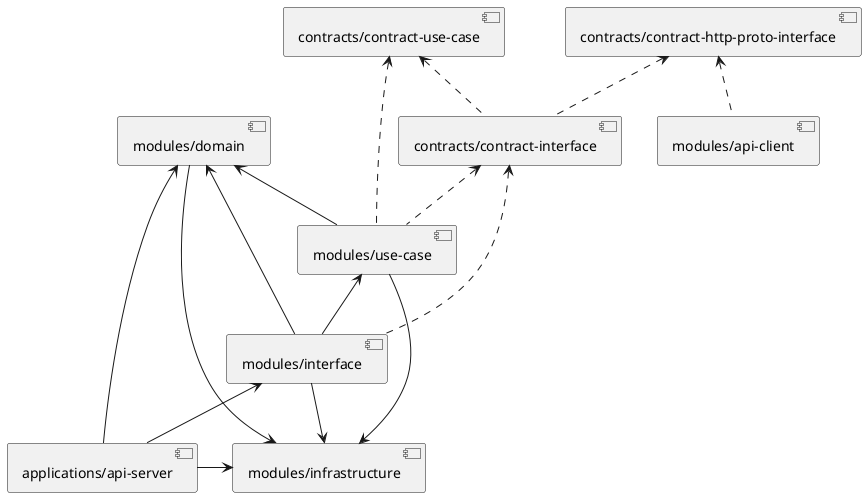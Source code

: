 @startuml
[modules/infrastructure]

[modules/domain] -right-> [modules/infrastructure]
[modules/use-case] -right-> [modules/infrastructure]
[modules/interface] -right-> [modules/infrastructure]
[applications/api-server] -right-> [modules/infrastructure]

[modules/use-case] .up.> [contracts/contract-use-case]
[modules/use-case] .up.> [contracts/contract-interface]
[modules/use-case] -up-> [modules/domain]
[modules/interface] -up-> [modules/domain]
[applications/api-server] -up-> [modules/domain]
[contracts/contract-interface] .up.> [contracts/contract-use-case]
[contracts/contract-interface] .up.> [contracts/contract-http-proto-interface]
[modules/interface] .up.> [contracts/contract-interface]
[modules/interface] -up-> [modules/use-case]
[applications/api-server] -up-> [modules/interface]
[modules/api-client] .up.> [contracts/contract-http-proto-interface]


@enduml
